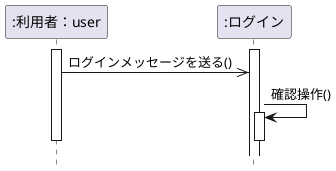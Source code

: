 ' 次のシーケンスを満たすように、シーケンス図を作成しなさい。同期メッセージに関してはリターンも表記すること。
' １.利用者クラスのオブジェクトuserは、ログインを行う（予約画面にログインメッセージを送る）
' また、ログインメッセージは非同期とする
' ２．次に予約画面クラスのオブジェクトは、自分自身の確認操作(認証）を呼び出す（同期）
@startuml 
hide footbox
participant ":利用者：user" as user
participant ":ログイン" as login
activate user

activate login
user ->> login : ログインメッセージを送る()
login -> login : 確認操作()
activate login
deactivate login
deactivate user
@enduml